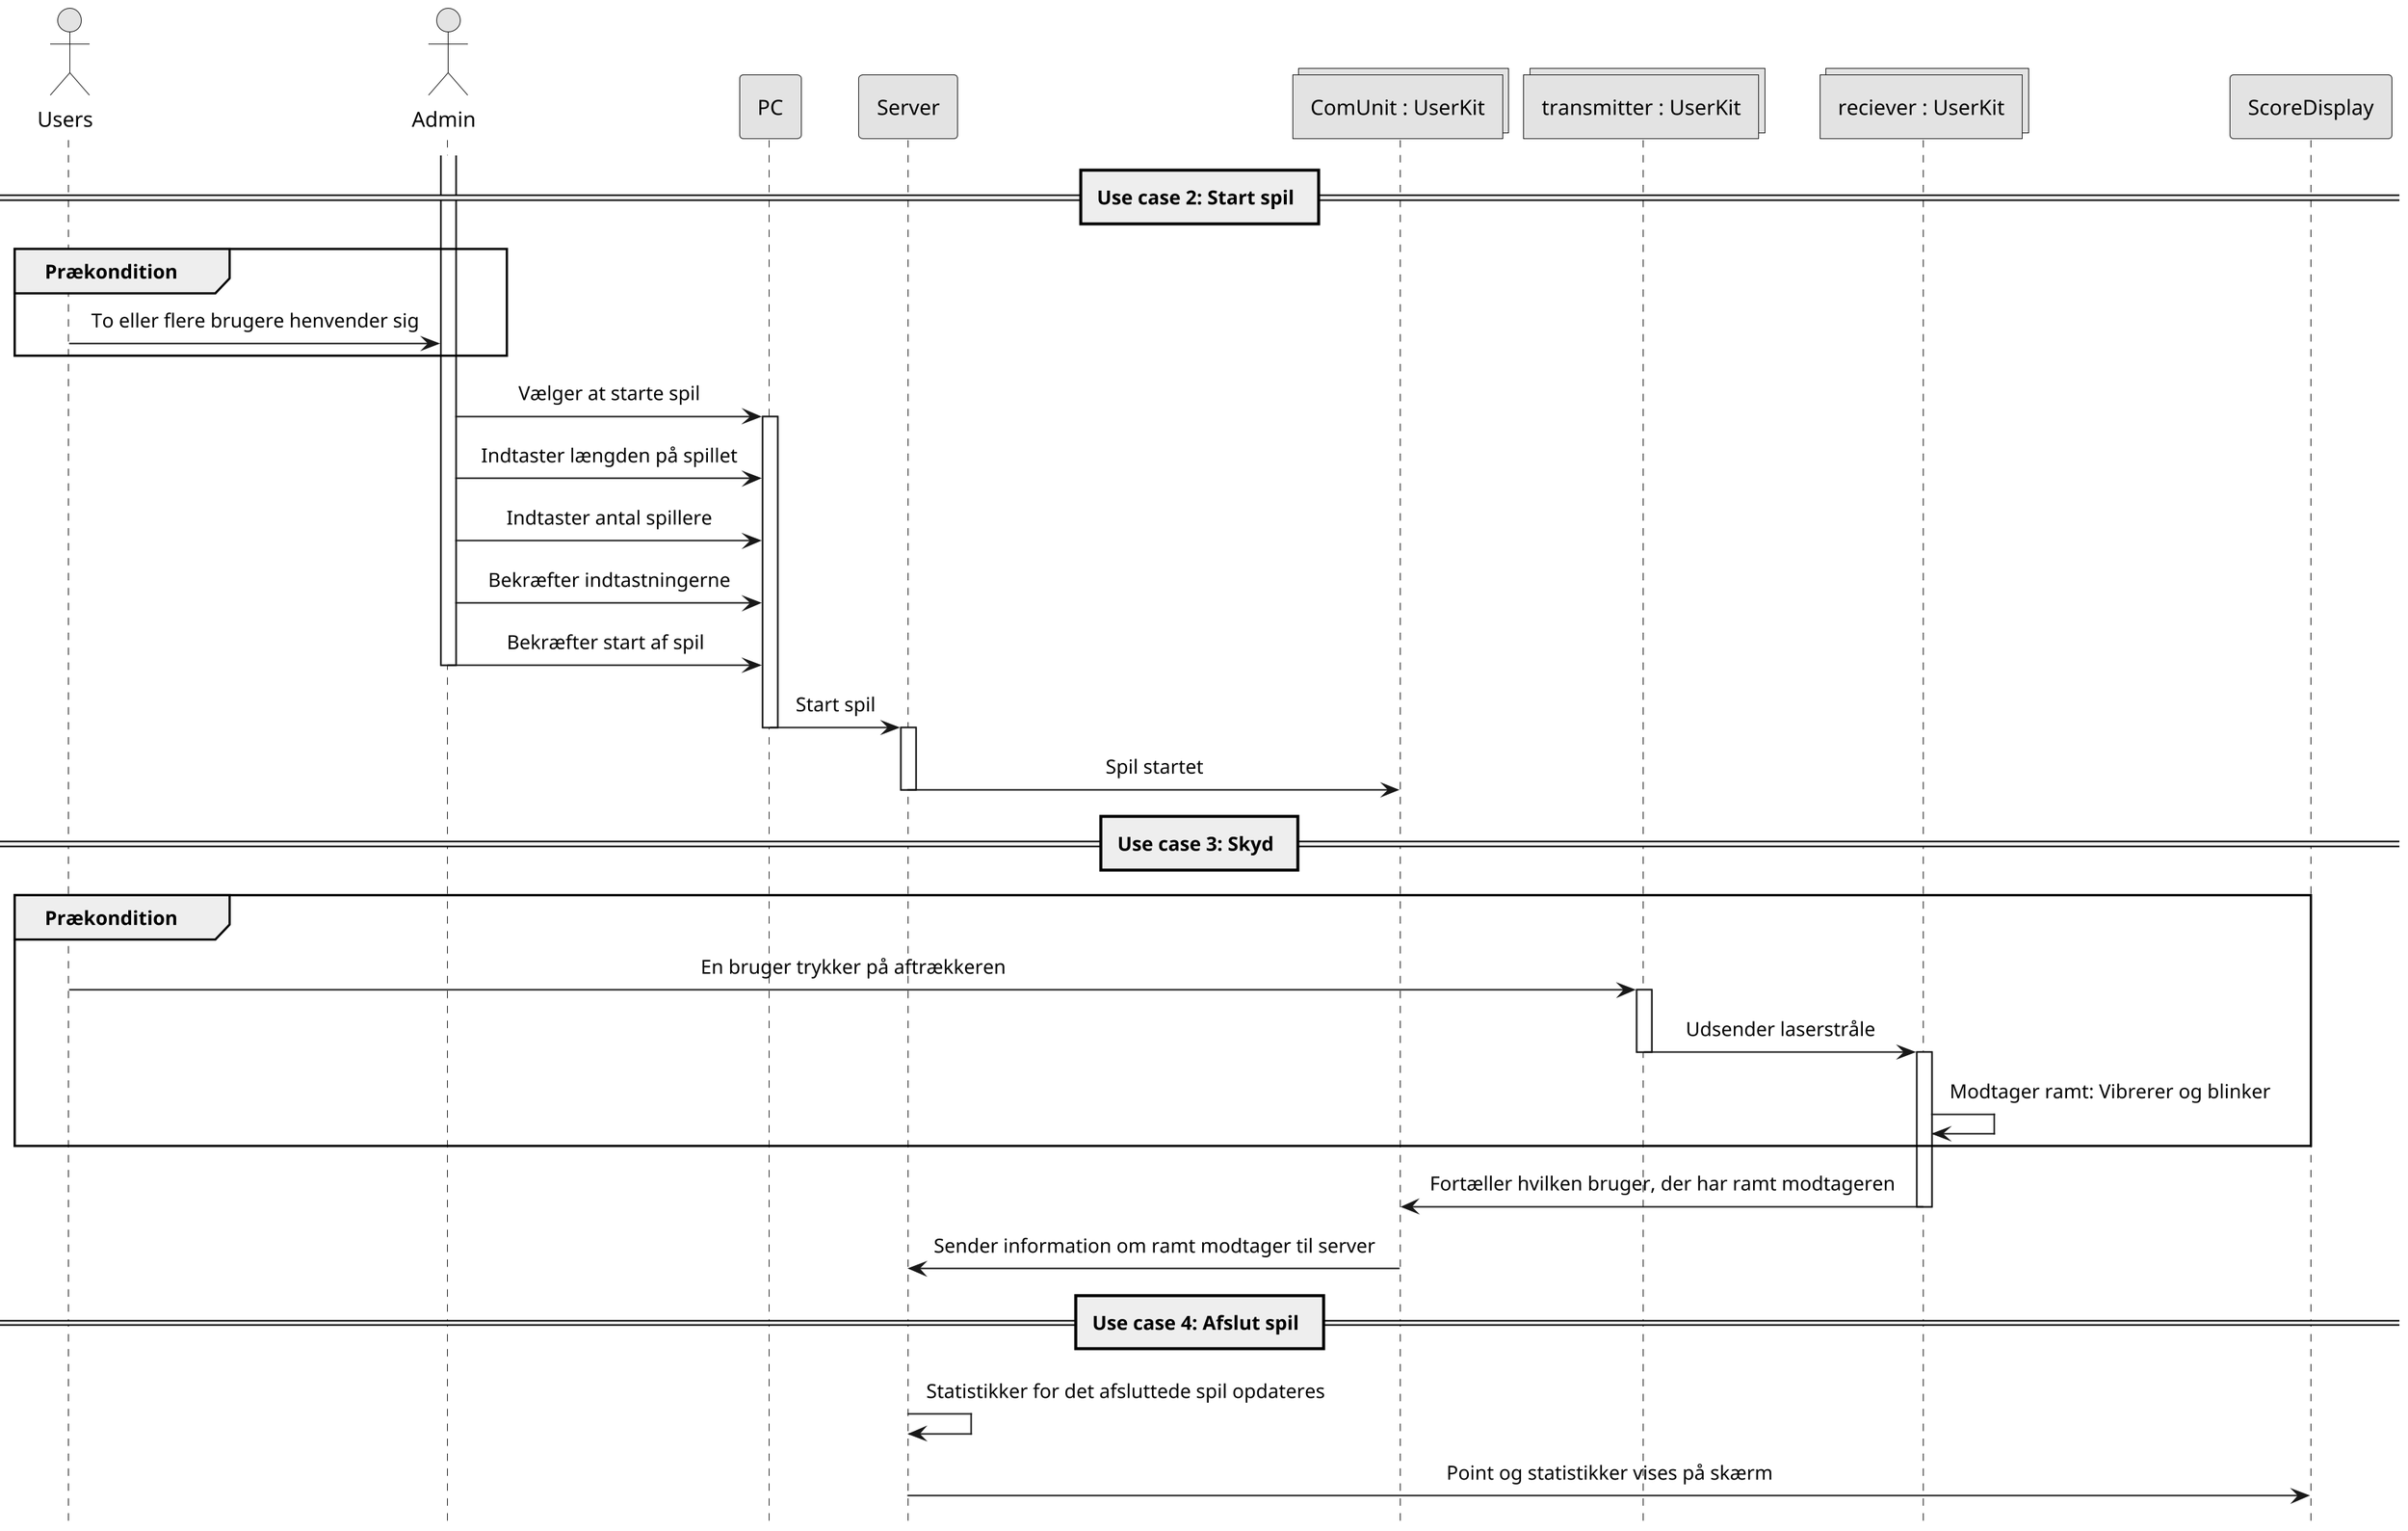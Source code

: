 @startuml ssd-uc2-4

hide footbox

skinparam {
    monochrome true
    dpi 200
    padding 5
    sequenceMessageAlign center
    packageStyle frame
    shadowing false
    'backgroundColor transparent
}

actor Users as users
actor Admin as admin
participant "PC" as pc
participant "Server" as server
collections "ComUnit : UserKit" as comUnit
collections "transmitter : UserKit" as transmitter
collections "reciever : UserKit" as reciever
participant "ScoreDisplay" as display

== Use case 2: Start spil ==

group Prækondition
    users -> admin: To eller flere brugere henvender sig
end

activate admin
admin -> pc: Vælger at starte spil
activate pc
admin -> pc: Indtaster længden på spillet
admin -> pc: Indtaster antal spillere
admin -> pc: Bekræfter indtastningerne
admin -> pc: Bekræfter start af spil
deactivate admin
pc -> server: Start spil
deactivate pc
activate server
server -> comUnit: Spil startet
deactivate server

== Use case 3: Skyd ==

group Prækondition
    users -> transmitter: En bruger trykker på aftrækkeren
    activate transmitter
    transmitter -> reciever: Udsender laserstråle
    deactivate transmitter
    activate reciever
    reciever -> reciever: Modtager ramt: Vibrerer og blinker
end

reciever -> comUnit: Fortæller hvilken bruger, der har ramt modtageren
deactivate reciever

comUnit -> server: Sender information om ramt modtager til server

== Use case 4: Afslut spil ==

server -> server: Statistikker for det afsluttede spil opdateres
server -> display: Point og statistikker vises på skærm

@enduml